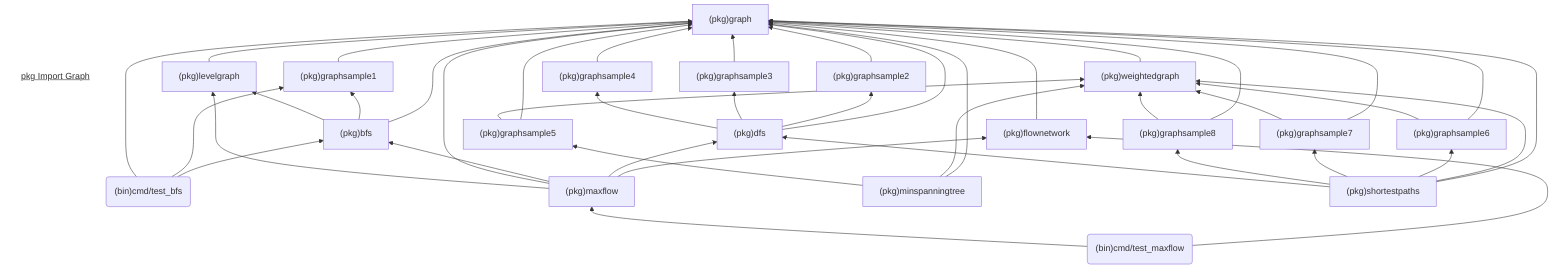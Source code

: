 %% Call below command to convert .mmd to .png
%%  Adjust -w or -H if necessary
%% mmdc -p puppeteer-config.json -i golang_pkg_import_graph.mmd -o golang_pkg_import_graph.mmd.png -w 1920 -H 1080

%%```mermaid

graph BT

Title[<u> pkg Import Graph</u>]
Title-->pkggraph
style Title fill:#FFF,stroke:#FFF
linkStyle 0 stroke:#FFF,stroke-width:0;

pkggraphsample1["(pkg)graphsample1"] --> pkggraph["(pkg)graph"]
pkggraphsample2["(pkg)graphsample2"] --> pkggraph
pkggraphsample3["(pkg)graphsample3"] --> pkggraph
pkggraphsample4["(pkg)graphsample4"] --> pkggraph

pkglevelgraph["(pkg)levelgraph"] --> pkggraph
pkgweightedgraph["(pkg)weightedgraph"] --> pkggraph

pkggraphsample5["(pkg)graphsample5"] --> pkggraph
pkggraphsample5["(pkg)graphsample5"] --> pkgweightedgraph

pkggraphsample6["(pkg)graphsample6"] --> pkggraph
pkggraphsample6["(pkg)graphsample6"] --> pkgweightedgraph

pkggraphsample7["(pkg)graphsample7"] --> pkggraph
pkggraphsample7["(pkg)graphsample7"] --> pkgweightedgraph

pkggraphsample8["(pkg)graphsample8"] --> pkggraph
pkggraphsample8["(pkg)graphsample8"] --> pkgweightedgraph



pkgbfs["(pkg)bfs"] --> pkggraph
pkgbfs --> pkggraphsample1
pkgbfs --> pkglevelgraph

test_bfs("(bin)cmd/test_bfs") --> pkgbfs
test_bfs --> pkggraphsample1
test_bfs --> pkggraph

pkgdfs["(pkg)dfs"] --> pkggraph
pkgdfs --> pkggraphsample2
pkgdfs --> pkggraphsample3
pkgdfs --> pkggraphsample4

pkgflownetwork["(pkg)flownetwork"] --> pkggraph

pkgmaxflow["(pkg)maxflow"] --> pkgflownetwork
pkgmaxflow --> pkgdfs
pkgmaxflow --> pkgbfs
pkgmaxflow --> pkggraph
pkgmaxflow --> pkglevelgraph


test_maxflow("(bin)cmd/test_maxflow") --> pkgflownetwork
test_maxflow("(bin)cmd/test_maxflow") --> pkgmaxflow

pkgminspanningtree["(pkg)minspanningtree"] --> pkggraph
pkgminspanningtree --> pkgweightedgraph
pkgminspanningtree --> pkggraphsample5

pkgshortestpaths["(pkg)shortestpaths"] --> pkggraph
pkgshortestpaths --> pkgweightedgraph
pkgshortestpaths --> pkggraphsample6
pkgshortestpaths --> pkggraphsample7
pkgshortestpaths --> pkggraphsample8
pkgshortestpaths --> pkgdfs



%%```